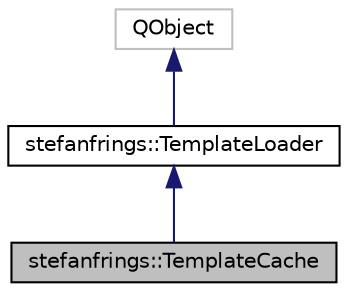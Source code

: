 digraph "stefanfrings::TemplateCache"
{
  edge [fontname="Helvetica",fontsize="10",labelfontname="Helvetica",labelfontsize="10"];
  node [fontname="Helvetica",fontsize="10",shape=record];
  Node4 [label="stefanfrings::TemplateCache",height=0.2,width=0.4,color="black", fillcolor="grey75", style="filled", fontcolor="black"];
  Node5 -> Node4 [dir="back",color="midnightblue",fontsize="10",style="solid"];
  Node5 [label="stefanfrings::TemplateLoader",height=0.2,width=0.4,color="black", fillcolor="white", style="filled",URL="$classstefanfrings_1_1_template_loader.html"];
  Node6 -> Node5 [dir="back",color="midnightblue",fontsize="10",style="solid"];
  Node6 [label="QObject",height=0.2,width=0.4,color="grey75", fillcolor="white", style="filled"];
}
